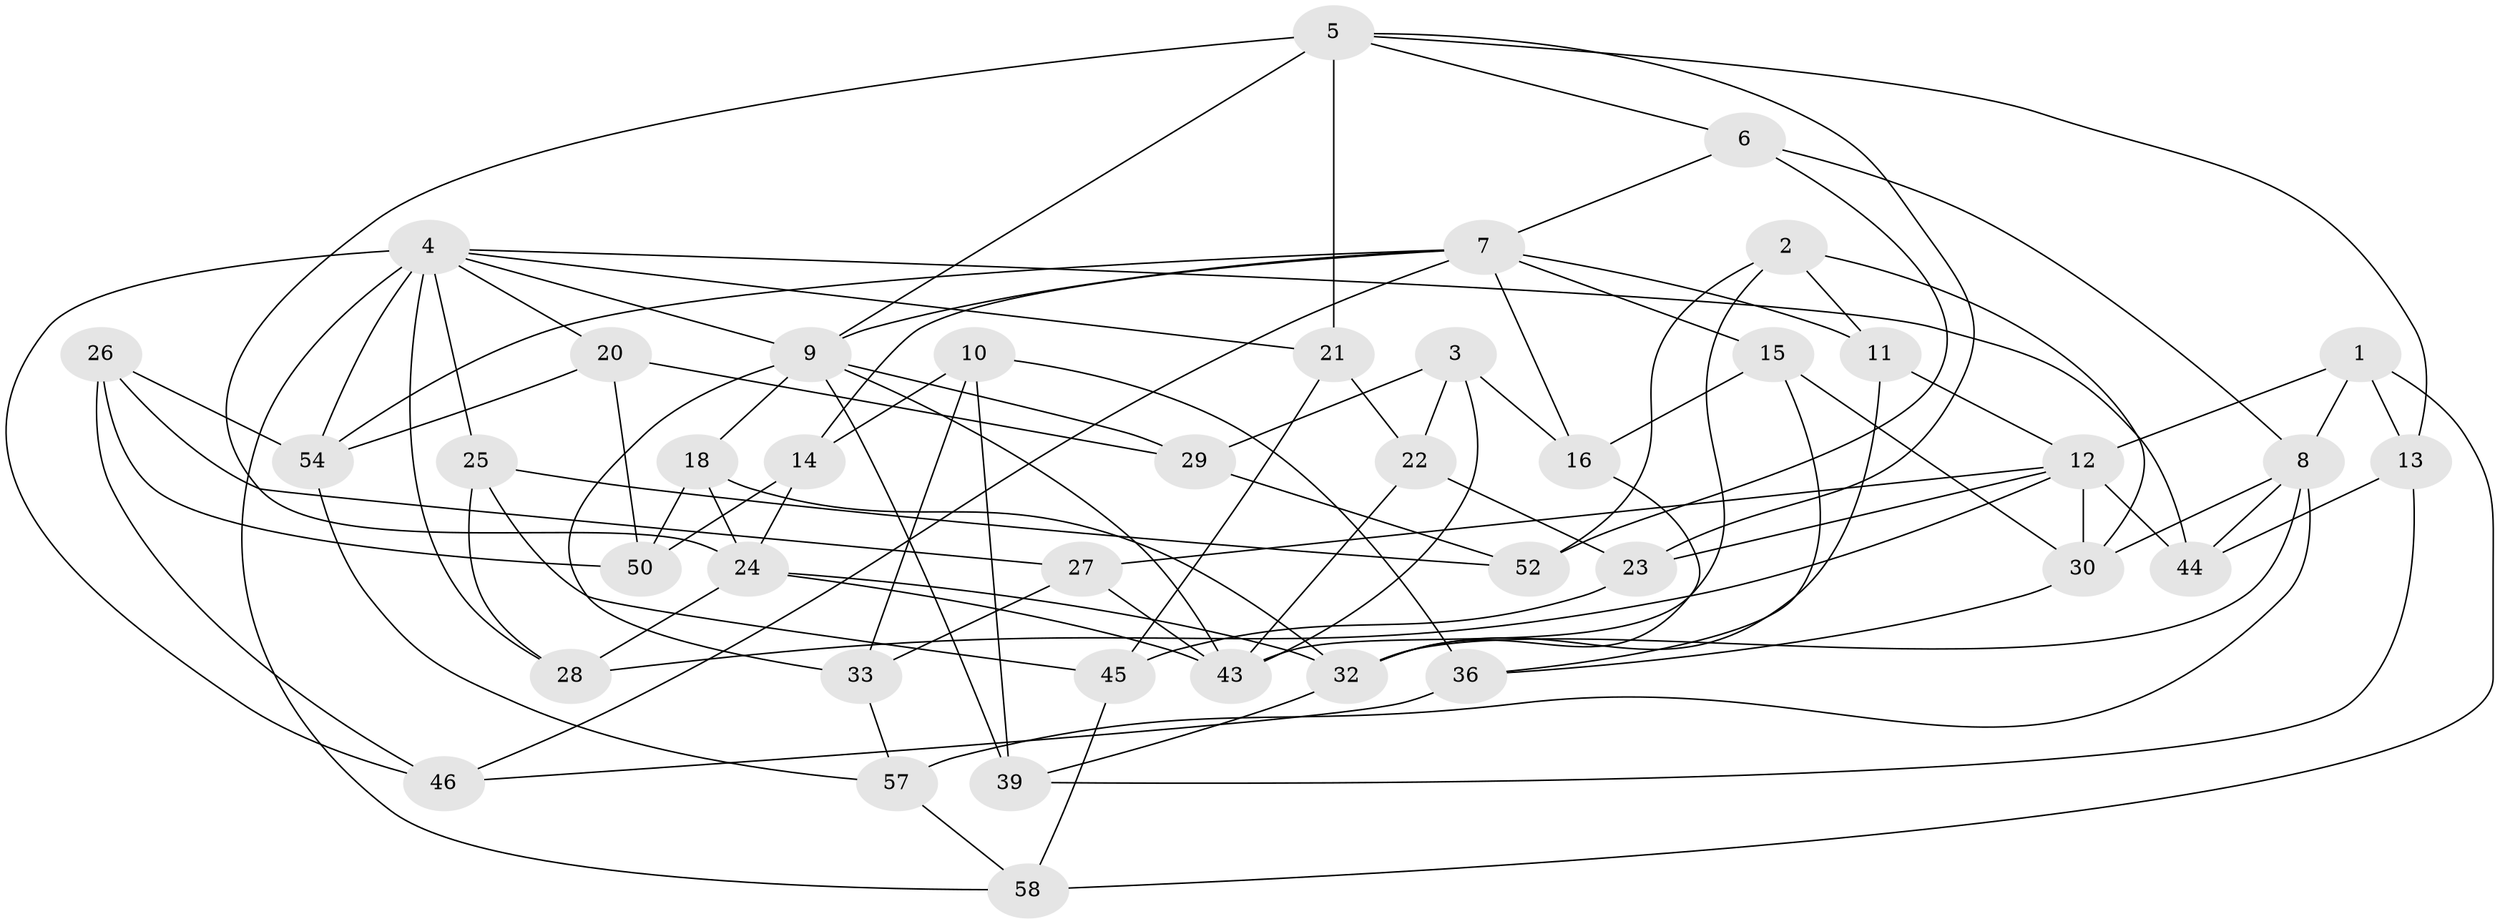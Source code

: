 // original degree distribution, {4: 1.0}
// Generated by graph-tools (version 1.1) at 2025/20/03/04/25 18:20:29]
// undirected, 41 vertices, 96 edges
graph export_dot {
graph [start="1"]
  node [color=gray90,style=filled];
  1;
  2;
  3;
  4 [super="+41+47"];
  5 [super="+42"];
  6;
  7 [super="+35"];
  8 [super="+17"];
  9 [super="+48+40"];
  10;
  11;
  12 [super="+19"];
  13;
  14;
  15;
  16;
  18;
  20;
  21 [super="+49"];
  22;
  23;
  24 [super="+34"];
  25;
  26;
  27;
  28;
  29;
  30 [super="+31"];
  32 [super="+51"];
  33;
  36;
  39;
  43 [super="+56"];
  44;
  45;
  46;
  50;
  52;
  54 [super="+59"];
  57;
  58;
  1 -- 8;
  1 -- 13;
  1 -- 58;
  1 -- 12;
  2 -- 52;
  2 -- 11;
  2 -- 30;
  2 -- 43;
  3 -- 16;
  3 -- 29;
  3 -- 22;
  3 -- 43;
  4 -- 25;
  4 -- 44;
  4 -- 58;
  4 -- 20;
  4 -- 54 [weight=2];
  4 -- 9;
  4 -- 28;
  4 -- 46;
  4 -- 21;
  5 -- 13;
  5 -- 9;
  5 -- 23;
  5 -- 6;
  5 -- 21 [weight=3];
  5 -- 24;
  6 -- 52;
  6 -- 8;
  6 -- 7;
  7 -- 11;
  7 -- 9;
  7 -- 54;
  7 -- 16;
  7 -- 46;
  7 -- 14;
  7 -- 15;
  8 -- 32;
  8 -- 57;
  8 -- 44;
  8 -- 30;
  9 -- 18;
  9 -- 33;
  9 -- 29;
  9 -- 39;
  9 -- 43;
  10 -- 33;
  10 -- 36;
  10 -- 14;
  10 -- 39;
  11 -- 12;
  11 -- 32;
  12 -- 44;
  12 -- 23;
  12 -- 27;
  12 -- 28;
  12 -- 30 [weight=2];
  13 -- 39;
  13 -- 44;
  14 -- 50;
  14 -- 24;
  15 -- 36;
  15 -- 16;
  15 -- 30;
  16 -- 32;
  18 -- 50;
  18 -- 24;
  18 -- 32;
  20 -- 50;
  20 -- 54;
  20 -- 29;
  21 -- 22;
  21 -- 45;
  22 -- 43;
  22 -- 23;
  23 -- 45;
  24 -- 32;
  24 -- 43;
  24 -- 28;
  25 -- 28;
  25 -- 52;
  25 -- 45;
  26 -- 54;
  26 -- 46;
  26 -- 50;
  26 -- 27;
  27 -- 43;
  27 -- 33;
  29 -- 52;
  30 -- 36;
  32 -- 39;
  33 -- 57;
  36 -- 46;
  45 -- 58;
  54 -- 57;
  57 -- 58;
}
